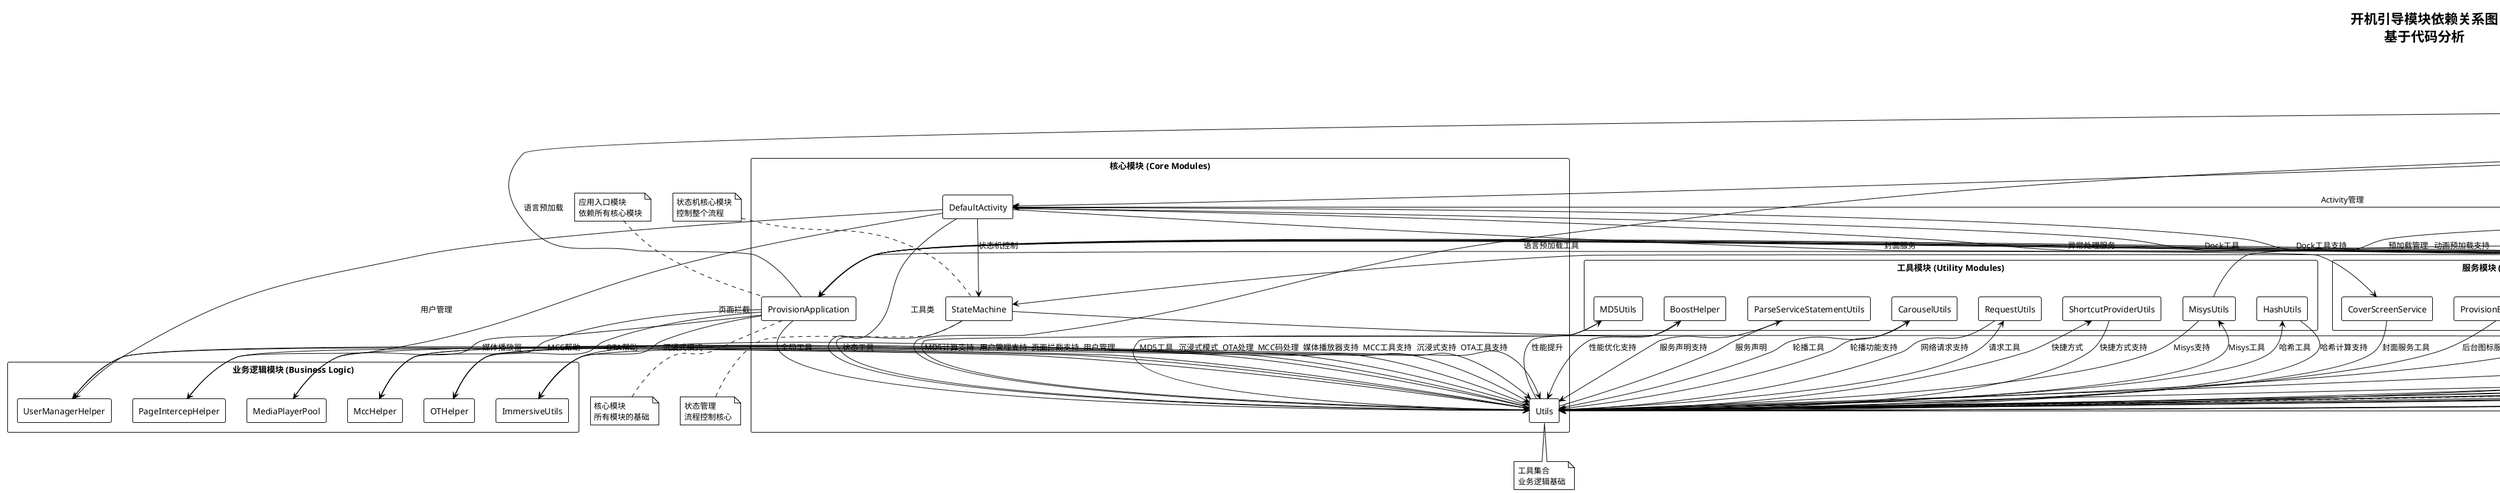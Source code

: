 @startuml 开机引导模块依赖关系图

!theme plain
skinparam backgroundColor #FFFFFF
skinparam packageStyle rectangle
skinparam classStyle classDiagram
skinparam componentStyle rectangle

title 开机引导模块依赖关系图\n基于代码分析

package "核心模块 (Core Modules)" {
    [ProvisionApplication] as PA
    [DefaultActivity] as DA
    [StateMachine] as SM
    [Utils] as U
}

package "状态管理模块 (State Management)" {
    [State] as S
    [GlobalDefaultActivity] as GDA
    [GlobalDefaultActivity.StateMachine] as GDSM
    [SplitAndReorganizedFlow] as SARF
}

package "预加载模块 (Preload Module)" {
    [PreLoadManager] as PLM
    [PreLoadActivityLifeCallback] as PLALC
    [PreLoadConfig] as PLC
    [ImagePreLoader] as IPL
    [LayoutPreLoader] as LPL
    [LogicLoader] as LL
    [LanguagePreLoadManager] as LPLM
}

package "业务逻辑模块 (Business Logic)" {
    [MccHelper] as MH
    [OTHelper] as OH
    [UserManagerHelper] as UMH
    [ImmersiveUtils] as IU
    [MediaPlayerPool] as MPP
    [PageIntercepHelper] as PIH
}

package "工具模块 (Utility Modules)" {
    [MisysUtils] as MU
    [HashUtils] as HU
    [MD5Utils] as MD5U
    [BoostHelper] as BH
    [ParseServiceStatementUtils] as PSSU
    [CarouselUtils] as CU
    [RequestUtils] as RU
    [ShortcutProviderUtils] as SPU
}

package "BLE通信模块 (BLE Communication)" {
    [BleUtils] as BU
    [LogUtils] as LU
}

package "数据模块 (Data Module)" {
    [ProvisionProvider] as PP
    [ProvisionDBHelper] as PDH
}

package "服务模块 (Service Module)" {
    [AbnormalBackService] as ABS
    [CoverScreenService] as CSS
    [ProvisionBackIconService] as PBIS
}

package "外部依赖模块 (External Dependencies)" {
    [LottieCompositionFactory] as LCF
    [AutoDensityConfig] as ADC
    [LifecycleHandler] as LH
    [WizardManagerHelper] as WMH
    [MiuiDockUtils] as MDU
    [DeviceLevelUtils] as DLU
}

' 核心模块依赖关系
PA --> LH : 生命周期管理
PA --> ADC : 动态DPI配置
PA --> U : 全局工具
PA --> PLM : 预加载管理
PA --> LPLM : 语言预加载
PA --> IU : 沉浸式模式
PA --> MPP : 媒体播放器
PA --> MH : MCC帮助
PA --> OH : OTA帮助
PA --> LCF : 动画预加载

DA --> SM : 状态机控制
DA --> U : 工具类
DA --> PIH : 页面拦截
DA --> UMH : 用户管理
DA --> MDU : Dock工具
DA --> ABS : 异常处理服务
DA --> CSS : 封面服务

SM --> S : 状态管理
SM --> U : 状态工具

U --> MH : MCC码处理
U --> OH : OTA处理
U --> UMH : 用户管理
U --> IU : 沉浸式模式
U --> MU : Misys工具
U --> HU : 哈希工具
U --> MD5U : MD5工具
U --> BH : 性能提升
U --> PSSU : 服务声明
U --> CU : 轮播工具
U --> RU : 请求工具
U --> SPU : 快捷方式

' 状态管理模块依赖关系
S --> U : 状态工具
GDA --> GDSM : 全局状态机
GDA --> U : 全局工具
SARF --> SM : 状态机
SARF --> U : 工具类

GDSM --> S : 全局状态管理
GDSM --> U : 全局状态工具

' 预加载模块依赖关系
PLM --> IPL : 图片预加载
PLM --> LPL : 布局预加载
PLM --> LL : 逻辑预加载
PLM --> PLC : 预加载配置
PLM --> DA : Activity管理
PLM --> GDA : 全局Activity管理
PLM --> U : 预加载工具

PLALC --> PLM : 预加载触发
PLALC --> DA : Activity回调
PLALC --> U : 回调工具

PLC --> U : 配置工具
IPL --> U : 图片预加载工具
LPL --> U : 布局预加载工具
LL --> U : 逻辑预加载工具
LPLM --> U : 语言预加载工具

' 业务逻辑模块依赖关系
MH --> U : MCC工具支持
OH --> U : OTA工具支持
UMH --> U : 用户管理支持
IU --> U : 沉浸式支持
MPP --> U : 媒体播放器支持
PIH --> U : 页面拦截支持

' 工具模块依赖关系
MU --> BU : BLE通信
MU --> U : Misys支持
HU --> U : 哈希计算支持
MD5U --> U : MD5计算支持
BH --> U : 性能优化支持
PSSU --> U : 服务声明支持
CU --> U : 轮播功能支持
RU --> U : 网络请求支持
SPU --> U : 快捷方式支持

' BLE通信模块依赖关系
BU --> LU : 日志记录
BU --> U : BLE工具支持
LU --> U : 日志工具支持

' 数据模块依赖关系
PP --> PDH : 数据库操作
PP --> U : 数据提供工具
PDH --> U : 数据库工具

' 服务模块依赖关系
ABS --> U : 异常处理工具
CSS --> U : 封面服务工具
PBIS --> U : 后台图标服务工具

' 外部依赖模块关系
LCF --> PA : 动画预加载支持
ADC --> PA : 动态DPI支持
LH --> PA : 生命周期支持
WMH --> U : 向导管理支持
MDU --> DA : Dock工具支持
DLU --> U : 设备级别支持

' 模块间的主要依赖关系
note top of PA : 应用入口模块\n依赖所有核心模块
note top of SM : 状态机核心模块\n控制整个流程
note top of PLM : 预加载管理模块\n性能优化核心
note top of U : 工具类集合模块\n业务逻辑基础
note top of PP : 数据提供模块\n数据管理核心

' 依赖关系说明
note bottom of PA : 核心模块\n所有模块的基础
note bottom of SM : 状态管理\n流程控制核心
note bottom of PLM : 预加载\n性能优化关键
note bottom of U : 工具集合\n业务逻辑基础
note bottom of PP : 数据管理\n持久化存储

@enduml
